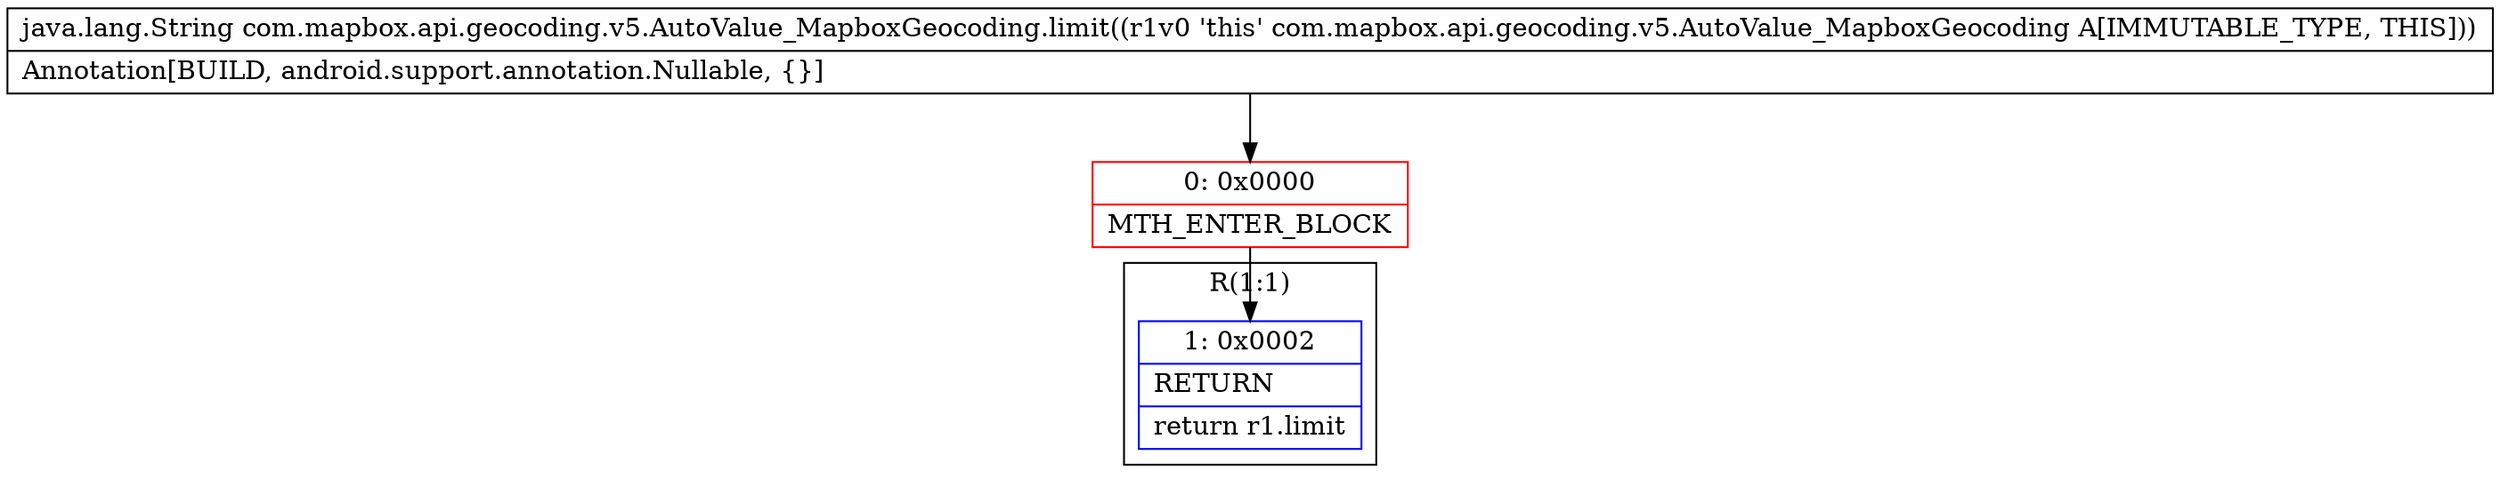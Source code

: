 digraph "CFG forcom.mapbox.api.geocoding.v5.AutoValue_MapboxGeocoding.limit()Ljava\/lang\/String;" {
subgraph cluster_Region_1955573465 {
label = "R(1:1)";
node [shape=record,color=blue];
Node_1 [shape=record,label="{1\:\ 0x0002|RETURN\l|return r1.limit\l}"];
}
Node_0 [shape=record,color=red,label="{0\:\ 0x0000|MTH_ENTER_BLOCK\l}"];
MethodNode[shape=record,label="{java.lang.String com.mapbox.api.geocoding.v5.AutoValue_MapboxGeocoding.limit((r1v0 'this' com.mapbox.api.geocoding.v5.AutoValue_MapboxGeocoding A[IMMUTABLE_TYPE, THIS]))  | Annotation[BUILD, android.support.annotation.Nullable, \{\}]\l}"];
MethodNode -> Node_0;
Node_0 -> Node_1;
}

